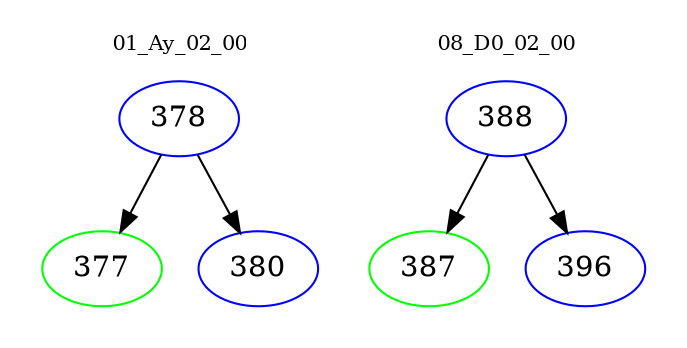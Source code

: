 digraph{
subgraph cluster_0 {
color = white
label = "01_Ay_02_00";
fontsize=10;
T0_378 [label="378", color="blue"]
T0_378 -> T0_377 [color="black"]
T0_377 [label="377", color="green"]
T0_378 -> T0_380 [color="black"]
T0_380 [label="380", color="blue"]
}
subgraph cluster_1 {
color = white
label = "08_D0_02_00";
fontsize=10;
T1_388 [label="388", color="blue"]
T1_388 -> T1_387 [color="black"]
T1_387 [label="387", color="green"]
T1_388 -> T1_396 [color="black"]
T1_396 [label="396", color="blue"]
}
}
